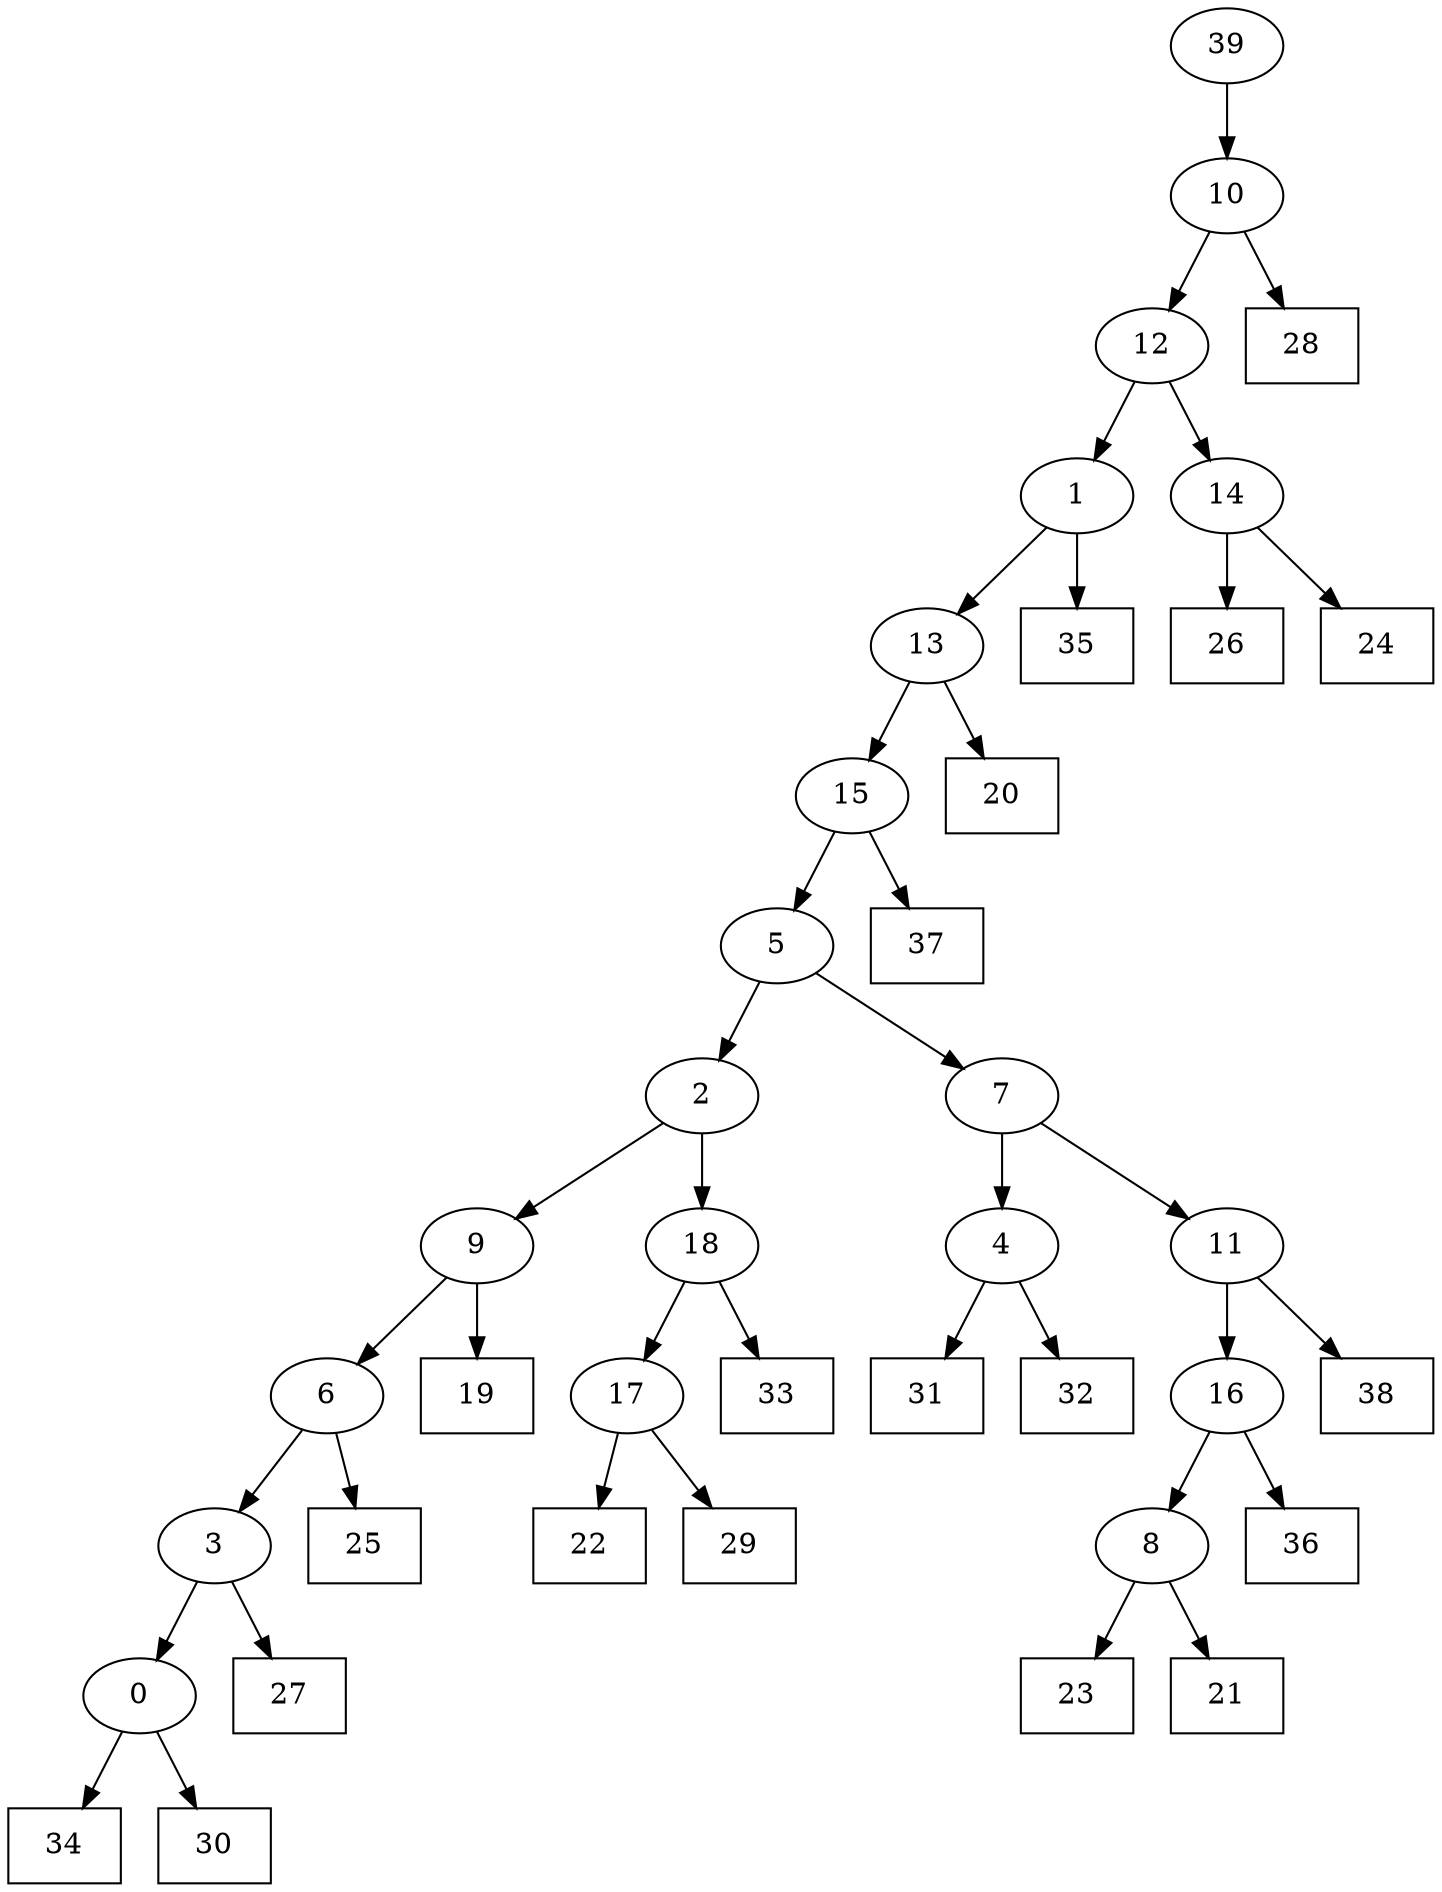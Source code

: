 digraph G {
0[label="0"];
1[label="1"];
2[label="2"];
3[label="3"];
4[label="4"];
5[label="5"];
6[label="6"];
7[label="7"];
8[label="8"];
9[label="9"];
10[label="10"];
11[label="11"];
12[label="12"];
13[label="13"];
14[label="14"];
15[label="15"];
16[label="16"];
17[label="17"];
18[label="18"];
19[shape=box,label="27"];
20[shape=box,label="23"];
21[shape=box,label="22"];
22[shape=box,label="38"];
23[shape=box,label="34"];
24[shape=box,label="36"];
25[shape=box,label="29"];
26[shape=box,label="30"];
27[shape=box,label="19"];
28[shape=box,label="20"];
29[shape=box,label="25"];
30[shape=box,label="31"];
31[shape=box,label="28"];
32[shape=box,label="33"];
33[shape=box,label="32"];
34[shape=box,label="26"];
35[shape=box,label="24"];
36[shape=box,label="37"];
37[shape=box,label="35"];
38[shape=box,label="21"];
39[label="39"];
8->38 ;
15->5 ;
3->19 ;
14->34 ;
17->21 ;
11->16 ;
5->7 ;
4->30 ;
16->24 ;
1->37 ;
10->12 ;
6->29 ;
5->2 ;
10->31 ;
7->4 ;
13->28 ;
2->9 ;
9->6 ;
4->33 ;
2->18 ;
18->17 ;
17->25 ;
15->36 ;
7->11 ;
11->22 ;
39->10 ;
0->26 ;
9->27 ;
12->14 ;
14->35 ;
12->1 ;
0->23 ;
1->13 ;
13->15 ;
18->32 ;
6->3 ;
3->0 ;
16->8 ;
8->20 ;
}
